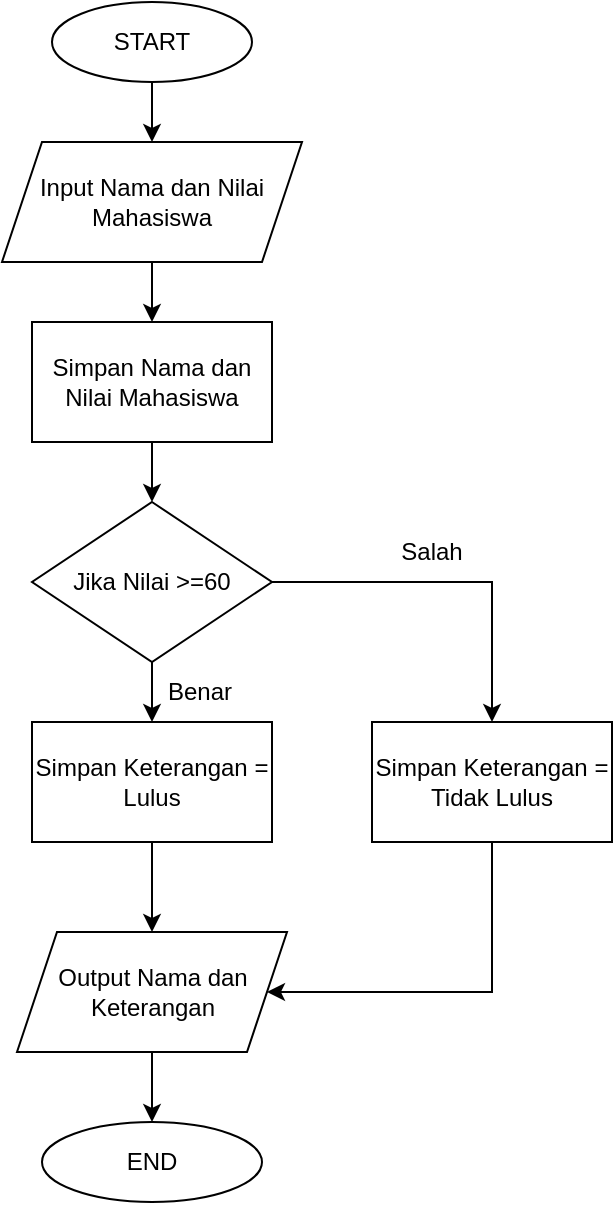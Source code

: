 <mxfile version="20.0.3" type="device"><diagram id="C5RBs43oDa-KdzZeNtuy" name="Page-1"><mxGraphModel dx="946" dy="646" grid="1" gridSize="10" guides="1" tooltips="1" connect="1" arrows="1" fold="1" page="1" pageScale="1" pageWidth="827" pageHeight="1169" math="0" shadow="0"><root><mxCell id="WIyWlLk6GJQsqaUBKTNV-0"/><mxCell id="WIyWlLk6GJQsqaUBKTNV-1" parent="WIyWlLk6GJQsqaUBKTNV-0"/><mxCell id="3NolHGPVMJAD8S46-rXZ-3" style="edgeStyle=orthogonalEdgeStyle;rounded=0;orthogonalLoop=1;jettySize=auto;html=1;entryX=0.5;entryY=0;entryDx=0;entryDy=0;" edge="1" parent="WIyWlLk6GJQsqaUBKTNV-1" source="3NolHGPVMJAD8S46-rXZ-0" target="3NolHGPVMJAD8S46-rXZ-2"><mxGeometry relative="1" as="geometry"/></mxCell><mxCell id="3NolHGPVMJAD8S46-rXZ-0" value="START" style="ellipse;whiteSpace=wrap;html=1;" vertex="1" parent="WIyWlLk6GJQsqaUBKTNV-1"><mxGeometry x="310" y="60" width="100" height="40" as="geometry"/></mxCell><mxCell id="3NolHGPVMJAD8S46-rXZ-1" value="END" style="ellipse;whiteSpace=wrap;html=1;" vertex="1" parent="WIyWlLk6GJQsqaUBKTNV-1"><mxGeometry x="305" y="620" width="110" height="40" as="geometry"/></mxCell><mxCell id="3NolHGPVMJAD8S46-rXZ-5" style="edgeStyle=orthogonalEdgeStyle;rounded=0;orthogonalLoop=1;jettySize=auto;html=1;entryX=0.5;entryY=0;entryDx=0;entryDy=0;" edge="1" parent="WIyWlLk6GJQsqaUBKTNV-1" source="3NolHGPVMJAD8S46-rXZ-2" target="3NolHGPVMJAD8S46-rXZ-4"><mxGeometry relative="1" as="geometry"/></mxCell><mxCell id="3NolHGPVMJAD8S46-rXZ-2" value="Input Nama dan Nilai Mahasiswa" style="shape=parallelogram;perimeter=parallelogramPerimeter;whiteSpace=wrap;html=1;fixedSize=1;" vertex="1" parent="WIyWlLk6GJQsqaUBKTNV-1"><mxGeometry x="285" y="130" width="150" height="60" as="geometry"/></mxCell><mxCell id="3NolHGPVMJAD8S46-rXZ-7" style="edgeStyle=orthogonalEdgeStyle;rounded=0;orthogonalLoop=1;jettySize=auto;html=1;entryX=0.5;entryY=0;entryDx=0;entryDy=0;" edge="1" parent="WIyWlLk6GJQsqaUBKTNV-1" source="3NolHGPVMJAD8S46-rXZ-4" target="3NolHGPVMJAD8S46-rXZ-6"><mxGeometry relative="1" as="geometry"/></mxCell><mxCell id="3NolHGPVMJAD8S46-rXZ-4" value="Simpan Nama dan Nilai Mahasiswa" style="rounded=0;whiteSpace=wrap;html=1;" vertex="1" parent="WIyWlLk6GJQsqaUBKTNV-1"><mxGeometry x="300" y="220" width="120" height="60" as="geometry"/></mxCell><mxCell id="3NolHGPVMJAD8S46-rXZ-9" style="edgeStyle=orthogonalEdgeStyle;rounded=0;orthogonalLoop=1;jettySize=auto;html=1;entryX=0.5;entryY=0;entryDx=0;entryDy=0;" edge="1" parent="WIyWlLk6GJQsqaUBKTNV-1" source="3NolHGPVMJAD8S46-rXZ-6" target="3NolHGPVMJAD8S46-rXZ-8"><mxGeometry relative="1" as="geometry"/></mxCell><mxCell id="3NolHGPVMJAD8S46-rXZ-12" style="edgeStyle=orthogonalEdgeStyle;rounded=0;orthogonalLoop=1;jettySize=auto;html=1;entryX=0.5;entryY=0;entryDx=0;entryDy=0;" edge="1" parent="WIyWlLk6GJQsqaUBKTNV-1" source="3NolHGPVMJAD8S46-rXZ-6" target="3NolHGPVMJAD8S46-rXZ-11"><mxGeometry relative="1" as="geometry"/></mxCell><mxCell id="3NolHGPVMJAD8S46-rXZ-6" value="Jika Nilai &amp;gt;=60" style="rhombus;whiteSpace=wrap;html=1;" vertex="1" parent="WIyWlLk6GJQsqaUBKTNV-1"><mxGeometry x="300" y="310" width="120" height="80" as="geometry"/></mxCell><mxCell id="3NolHGPVMJAD8S46-rXZ-16" style="edgeStyle=orthogonalEdgeStyle;rounded=0;orthogonalLoop=1;jettySize=auto;html=1;entryX=0.5;entryY=0;entryDx=0;entryDy=0;" edge="1" parent="WIyWlLk6GJQsqaUBKTNV-1" source="3NolHGPVMJAD8S46-rXZ-8" target="3NolHGPVMJAD8S46-rXZ-15"><mxGeometry relative="1" as="geometry"/></mxCell><mxCell id="3NolHGPVMJAD8S46-rXZ-8" value="Simpan Keterangan = Lulus" style="rounded=0;whiteSpace=wrap;html=1;" vertex="1" parent="WIyWlLk6GJQsqaUBKTNV-1"><mxGeometry x="300" y="420" width="120" height="60" as="geometry"/></mxCell><mxCell id="3NolHGPVMJAD8S46-rXZ-10" value="Benar" style="text;html=1;strokeColor=none;fillColor=none;align=center;verticalAlign=middle;whiteSpace=wrap;rounded=0;" vertex="1" parent="WIyWlLk6GJQsqaUBKTNV-1"><mxGeometry x="354" y="390" width="60" height="30" as="geometry"/></mxCell><mxCell id="3NolHGPVMJAD8S46-rXZ-17" style="edgeStyle=orthogonalEdgeStyle;rounded=0;orthogonalLoop=1;jettySize=auto;html=1;entryX=1;entryY=0.5;entryDx=0;entryDy=0;" edge="1" parent="WIyWlLk6GJQsqaUBKTNV-1" source="3NolHGPVMJAD8S46-rXZ-11" target="3NolHGPVMJAD8S46-rXZ-15"><mxGeometry relative="1" as="geometry"><Array as="points"><mxPoint x="530" y="555"/></Array></mxGeometry></mxCell><mxCell id="3NolHGPVMJAD8S46-rXZ-11" value="Simpan Keterangan = Tidak Lulus" style="rounded=0;whiteSpace=wrap;html=1;" vertex="1" parent="WIyWlLk6GJQsqaUBKTNV-1"><mxGeometry x="470" y="420" width="120" height="60" as="geometry"/></mxCell><mxCell id="3NolHGPVMJAD8S46-rXZ-13" value="Salah" style="text;html=1;strokeColor=none;fillColor=none;align=center;verticalAlign=middle;whiteSpace=wrap;rounded=0;" vertex="1" parent="WIyWlLk6GJQsqaUBKTNV-1"><mxGeometry x="470" y="320" width="60" height="30" as="geometry"/></mxCell><mxCell id="3NolHGPVMJAD8S46-rXZ-18" style="edgeStyle=orthogonalEdgeStyle;rounded=0;orthogonalLoop=1;jettySize=auto;html=1;entryX=0.5;entryY=0;entryDx=0;entryDy=0;" edge="1" parent="WIyWlLk6GJQsqaUBKTNV-1" source="3NolHGPVMJAD8S46-rXZ-15" target="3NolHGPVMJAD8S46-rXZ-1"><mxGeometry relative="1" as="geometry"/></mxCell><mxCell id="3NolHGPVMJAD8S46-rXZ-15" value="Output Nama dan Keterangan" style="shape=parallelogram;perimeter=parallelogramPerimeter;whiteSpace=wrap;html=1;fixedSize=1;" vertex="1" parent="WIyWlLk6GJQsqaUBKTNV-1"><mxGeometry x="292.5" y="525" width="135" height="60" as="geometry"/></mxCell></root></mxGraphModel></diagram></mxfile>